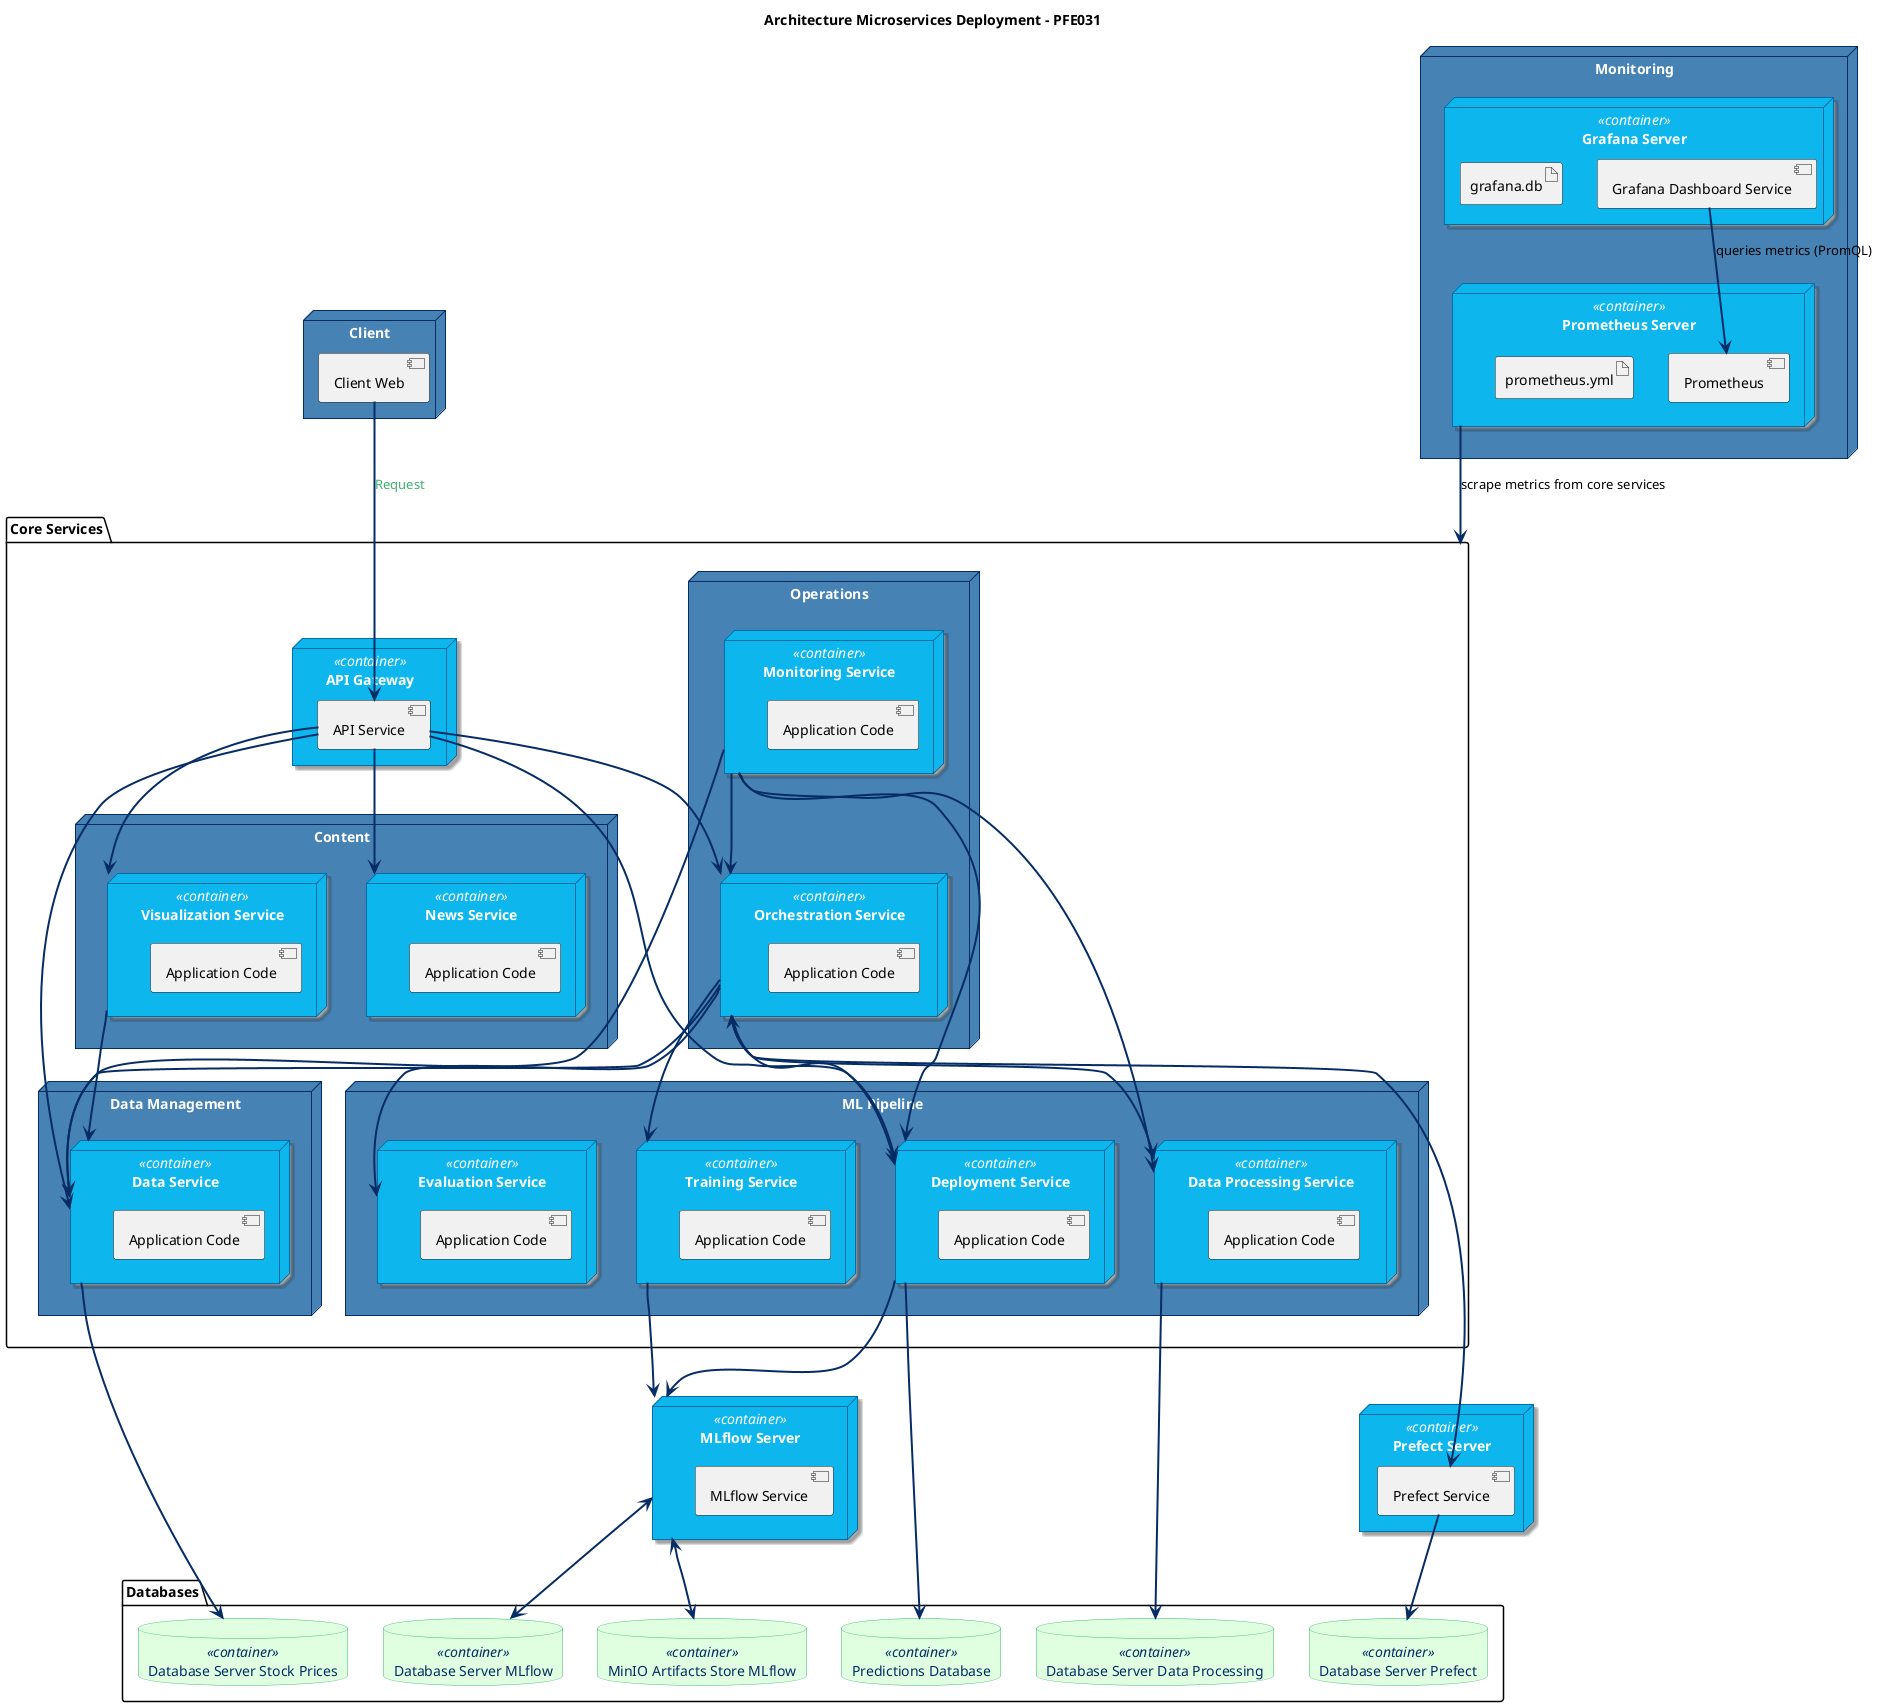 @startuml Architecture Microservices Deployment

title Architecture Microservices Deployment - PFE031

!define DARKBLUE #052C65
!define LIGHTBLUE #4682B4
!define GREEN #3CB371
!define ORANGE #FFA500
!define GRAY #808080
!define CONTAINER_COLOR #0db7ed
!define CONTAINER_BORDER_COLOR #066da5

skinparam node {
  BorderColor DARKBLUE
  BackgroundColor LIGHTBLUE
  FontColor white
}

skinparam database {
  BorderColor GREEN
  BackgroundColor #E0FFE0
  FontColor DARKBLUE
}

skinparam node<<container>> {
  BackgroundColor CONTAINER_COLOR
  BorderColor CONTAINER_BORDER_COLOR
  StereotypeFontColor white
  FontColor white
  Shadowing true
}

' Define arrow colors
skinparam Arrow {
  Color DARKBLUE
  Thickness 2
}

' Client Layer
node "Client" as client {
  [Client Web] as web
}

' Data Storage Layer

' Bases de données

package "Databases" {

  ' Database Prefect
  database "Database Server Prefect" as dbPrefect <<container>> {
  }

  ' Backend store Database for MLflow
  database "Database Server MLflow" as dbMlflow <<container>> {
  }

  ' Artifacts store for MLflow
  database "MinIO Artifacts Store MLflow" as minioMlflow <<container>> {
  }


  ' Database Orchestration
  database "Predictions Database" as dbPred <<container>> {
  }

  ' Database Stock Prices
  database "Database Server Stock Prices" as dbStock <<container>> {
  }

  ' Database Data Processing
  database "Database Server Data Processing" as dbDataProcessing <<container>> {
  }
}


' Core Services - grouped by functionality
package "Core Services" as core_services {

  ' API Gateway Layer
  node "API Gateway" as gateway <<container>> {
    [API Service] as api
  }


  node "Data Management" as dataNode {
    node "Data Service" as data <<container>> {
      [Application Code] as ac_data
    }
  }
  
  node "ML Pipeline" as mlNode {
    node "Training Service" as training <<container>> {
      [Application Code] as ac_train
    }
    node "Deployment Service" as deployment <<container>> {
      [Application Code] as ac_deploy
    }
    node "Evaluation Service" as evaluation <<container>> {
      [Application Code] as ac_eval
    }
    node "Data Processing Service" as dataProcessing <<container>> {
      [Application Code] as ac_data_processing
    }

  }
  
  node "Operations" as opsNode {
    node "Orchestration Service" as orchestration <<container>> {
      [Application Code] as ac_orchestration
    }
    node "Monitoring Service" as monitoring <<container>> {
      [Application Code] as ac_monitoring
    }
  }
  
  node "Content" as contentNode {
    node "News Service" as news <<container>> {
      [Application Code] as ac_news
    }
    node "Visualization Service" as visualization <<container>> {
    [Application Code] as ac_visualization
    }
  }
}



' MLflow Servers
node "MLflow Server" as mlflow <<container>> {
  [MLflow Service] as mlflowService
}

' Prefect Container
node "Prefect Server" as prefectNode <<container>> {
  [Prefect Service] as prefect
}

node "Monitoring" as monitoringN {

  ' Monitoring & Visualization Tools
  node "Prometheus Server" as prometheus <<container>> {
    [Prometheus] as prometheusService
    artifact prometheus.yml
  }

  node "Grafana Server" as grafana <<container>> {
    [Grafana Dashboard Service] as grafanaSvc
    artifact grafana.db
  }
}

' Connections
web --> api : <color:GREEN>Request</color>

api --> orchestration
api --> data
api --> deployment
api --> news

orchestration <--> prefect
orchestration --> data
orchestration --> training
orchestration --> deployment
orchestration --> dataProcessing
orchestration --> evaluation
deployment --> dbPred

monitoring --> deployment
monitoring --> orchestration
monitoring --> data
monitoring --> dataProcessing

prefect --> dbPrefect

data --> dbStock
training --> mlflow
deployment --> mlflow
dataProcessing --> dbDataProcessing

mlflow <--> dbMlflow
mlflow <--> minioMlflow

api --> visualization
visualization --> data

' Monitoring connections
grafanaSvc --> prometheusService : queries metrics (PromQL)
prometheus --> core_services : scrape metrics from core services

@enduml
